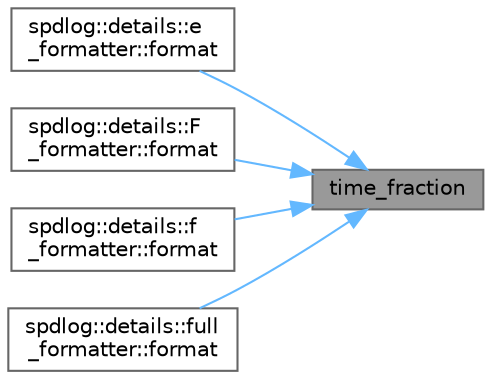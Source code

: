 digraph "time_fraction"
{
 // LATEX_PDF_SIZE
  bgcolor="transparent";
  edge [fontname=Helvetica,fontsize=10,labelfontname=Helvetica,labelfontsize=10];
  node [fontname=Helvetica,fontsize=10,shape=box,height=0.2,width=0.4];
  rankdir="RL";
  Node1 [id="Node000001",label="time_fraction",height=0.2,width=0.4,color="gray40", fillcolor="grey60", style="filled", fontcolor="black",tooltip=" "];
  Node1 -> Node2 [id="edge1_Node000001_Node000002",dir="back",color="steelblue1",style="solid",tooltip=" "];
  Node2 [id="Node000002",label="spdlog::details::e\l_formatter::format",height=0.2,width=0.4,color="grey40", fillcolor="white", style="filled",URL="$classspdlog_1_1details_1_1e__formatter.html#af601ebc095d6f89b1546cf6360c6ea2d",tooltip=" "];
  Node1 -> Node3 [id="edge2_Node000001_Node000003",dir="back",color="steelblue1",style="solid",tooltip=" "];
  Node3 [id="Node000003",label="spdlog::details::F\l_formatter::format",height=0.2,width=0.4,color="grey40", fillcolor="white", style="filled",URL="$classspdlog_1_1details_1_1_f__formatter.html#af601ebc095d6f89b1546cf6360c6ea2d",tooltip=" "];
  Node1 -> Node4 [id="edge3_Node000001_Node000004",dir="back",color="steelblue1",style="solid",tooltip=" "];
  Node4 [id="Node000004",label="spdlog::details::f\l_formatter::format",height=0.2,width=0.4,color="grey40", fillcolor="white", style="filled",URL="$classspdlog_1_1details_1_1f__formatter.html#af601ebc095d6f89b1546cf6360c6ea2d",tooltip=" "];
  Node1 -> Node5 [id="edge4_Node000001_Node000005",dir="back",color="steelblue1",style="solid",tooltip=" "];
  Node5 [id="Node000005",label="spdlog::details::full\l_formatter::format",height=0.2,width=0.4,color="grey40", fillcolor="white", style="filled",URL="$classspdlog_1_1details_1_1full__formatter.html#a5ed50973366c25de18e5fb95be6bbf77",tooltip=" "];
}
